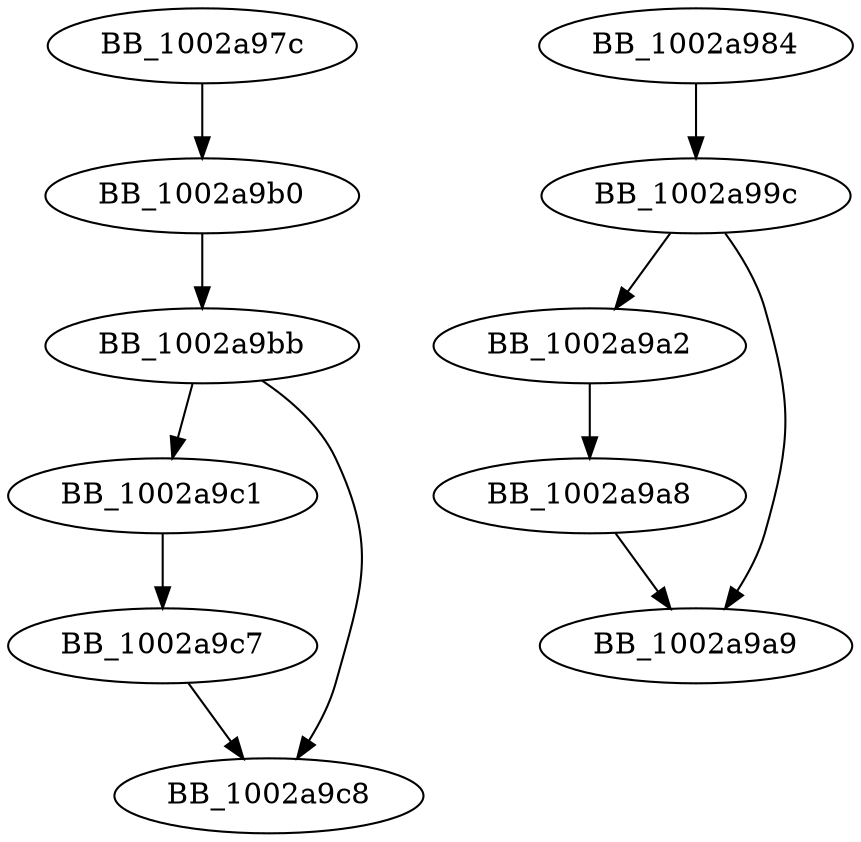 DiGraph sub_1002A97C{
BB_1002a97c->BB_1002a9b0
BB_1002a984->BB_1002a99c
BB_1002a99c->BB_1002a9a2
BB_1002a99c->BB_1002a9a9
BB_1002a9a2->BB_1002a9a8
BB_1002a9a8->BB_1002a9a9
BB_1002a9b0->BB_1002a9bb
BB_1002a9bb->BB_1002a9c1
BB_1002a9bb->BB_1002a9c8
BB_1002a9c1->BB_1002a9c7
BB_1002a9c7->BB_1002a9c8
}
